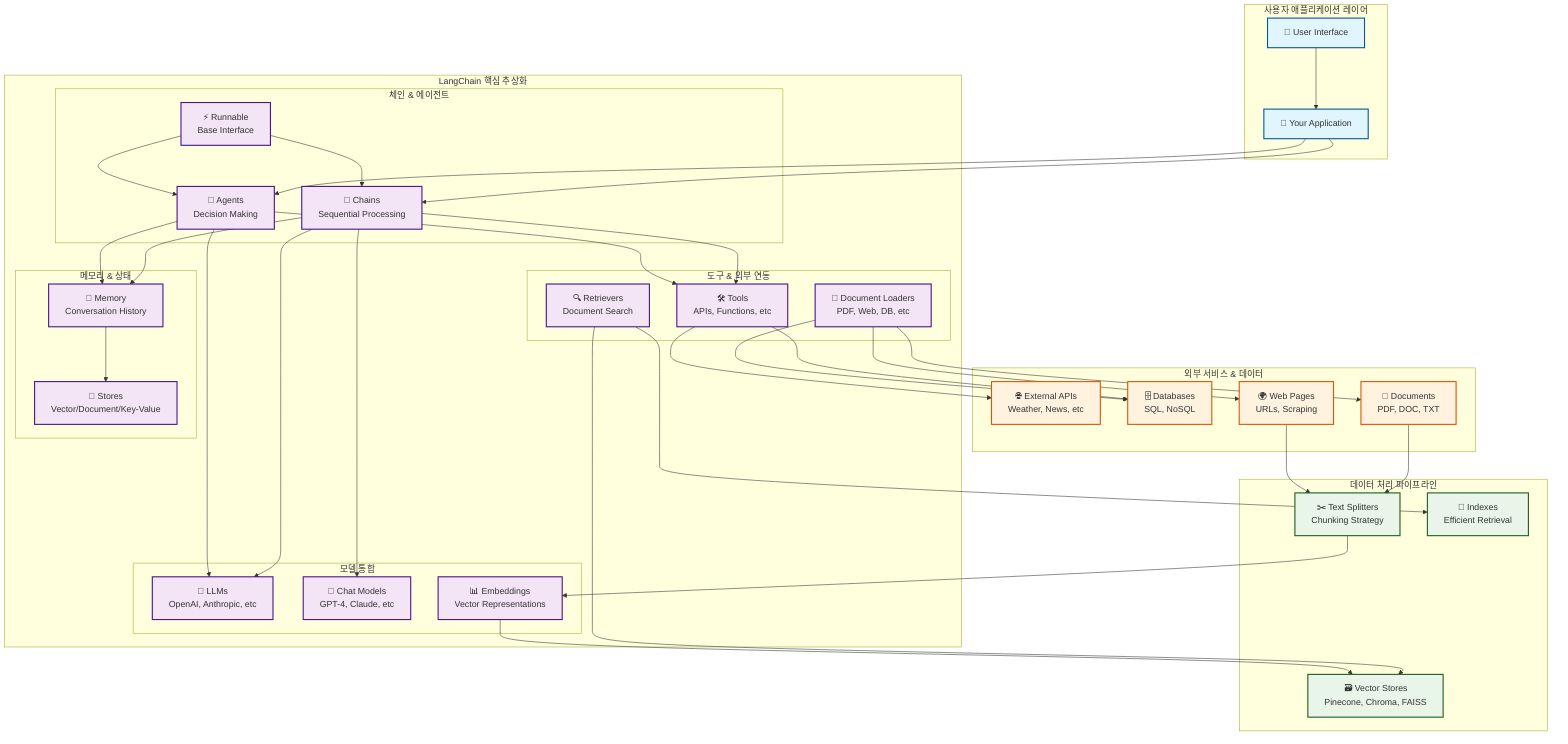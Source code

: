 graph TB
    subgraph "사용자 애플리케이션 레이어"
        APP[🚀 Your Application]
        UI[👤 User Interface]
    end

    subgraph "LangChain 핵심 추상화"
        subgraph "체인 & 에이전트"
            CHAIN[🔗 Chains<br/>Sequential Processing]
            AGENT[🤖 Agents<br/>Decision Making]
            RUNNABLE[⚡ Runnable<br/>Base Interface]
        end
        
        subgraph "모델 통합"
            LLM[🧠 LLMs<br/>OpenAI, Anthropic, etc]
            CHAT[💬 Chat Models<br/>GPT-4, Claude, etc]
            EMBED[📊 Embeddings<br/>Vector Representations]
        end
        
        subgraph "메모리 & 상태"
            MEMORY[🧠 Memory<br/>Conversation History]
            STORE[💾 Stores<br/>Vector/Document/Key-Value]
        end
        
        subgraph "도구 & 외부 연동"
            TOOLS[🛠️ Tools<br/>APIs, Functions, etc]
            RETRIEVER[🔍 Retrievers<br/>Document Search]
            LOADER[📁 Document Loaders<br/>PDF, Web, DB, etc]
        end
    end

    subgraph "데이터 처리 파이프라인"
        SPLIT[✂️ Text Splitters<br/>Chunking Strategy]
        VECTOR[🗃️ Vector Stores<br/>Pinecone, Chroma, FAISS]
        INDEX[📇 Indexes<br/>Efficient Retrieval]
    end

    subgraph "외부 서비스 & 데이터"
        API[🌐 External APIs<br/>Weather, News, etc]
        DB[🗄️ Databases<br/>SQL, NoSQL]
        FILES[📄 Documents<br/>PDF, DOC, TXT]
        WEB[🌍 Web Pages<br/>URLs, Scraping]
    end

    %% 연결 관계
    APP --> CHAIN
    APP --> AGENT
    UI --> APP
    
    CHAIN --> LLM
    CHAIN --> CHAT
    CHAIN --> MEMORY
    CHAIN --> TOOLS
    
    AGENT --> LLM
    AGENT --> TOOLS
    AGENT --> MEMORY
    
    RUNNABLE --> CHAIN
    RUNNABLE --> AGENT
    
    TOOLS --> API
    TOOLS --> DB
    
    RETRIEVER --> VECTOR
    RETRIEVER --> INDEX
    
    LOADER --> FILES
    LOADER --> WEB
    LOADER --> DB
    
    FILES --> SPLIT
    WEB --> SPLIT
    SPLIT --> EMBED
    EMBED --> VECTOR
    
    MEMORY --> STORE
    
    %% 스타일링
    classDef userLayer fill:#e1f5fe,stroke:#01579b,stroke-width:2px
    classDef coreLayer fill:#f3e5f5,stroke:#4a148c,stroke-width:2px
    classDef dataLayer fill:#e8f5e8,stroke:#1b5e20,stroke-width:2px
    classDef externalLayer fill:#fff3e0,stroke:#e65100,stroke-width:2px
    
    class APP,UI userLayer
    class CHAIN,AGENT,RUNNABLE,LLM,CHAT,EMBED,MEMORY,STORE,TOOLS,RETRIEVER,LOADER coreLayer
    class SPLIT,VECTOR,INDEX dataLayer
    class API,DB,FILES,WEB externalLayer